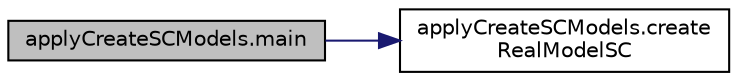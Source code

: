 digraph "applyCreateSCModels.main"
{
  edge [fontname="Helvetica",fontsize="10",labelfontname="Helvetica",labelfontsize="10"];
  node [fontname="Helvetica",fontsize="10",shape=record];
  rankdir="LR";
  Node16 [label="applyCreateSCModels.main",height=0.2,width=0.4,color="black", fillcolor="grey75", style="filled", fontcolor="black"];
  Node16 -> Node17 [color="midnightblue",fontsize="10",style="solid",fontname="Helvetica"];
  Node17 [label="applyCreateSCModels.create\lRealModelSC",height=0.2,width=0.4,color="black", fillcolor="white", style="filled",URL="$namespaceapply_create_s_c_models.html#ab9bac5d8263793efc4b8db3b957a2087"];
}
